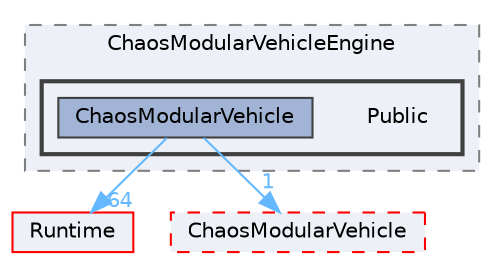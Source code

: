 digraph "Public"
{
 // INTERACTIVE_SVG=YES
 // LATEX_PDF_SIZE
  bgcolor="transparent";
  edge [fontname=Helvetica,fontsize=10,labelfontname=Helvetica,labelfontsize=10];
  node [fontname=Helvetica,fontsize=10,shape=box,height=0.2,width=0.4];
  compound=true
  subgraph clusterdir_5671a0554cb4a61401bdf50be543db36 {
    graph [ bgcolor="#edf0f7", pencolor="grey50", label="ChaosModularVehicleEngine", fontname=Helvetica,fontsize=10 style="filled,dashed", URL="dir_5671a0554cb4a61401bdf50be543db36.html",tooltip=""]
  subgraph clusterdir_942594ef25c69a4d0b088ecd81211ab6 {
    graph [ bgcolor="#edf0f7", pencolor="grey25", label="", fontname=Helvetica,fontsize=10 style="filled,bold", URL="dir_942594ef25c69a4d0b088ecd81211ab6.html",tooltip=""]
    dir_942594ef25c69a4d0b088ecd81211ab6 [shape=plaintext, label="Public"];
  dir_55fa00ae37c8631dfac1e9d94c9f300e [label="ChaosModularVehicle", fillcolor="#a2b4d6", color="grey25", style="filled", URL="dir_55fa00ae37c8631dfac1e9d94c9f300e.html",tooltip=""];
  }
  }
  dir_7536b172fbd480bfd146a1b1acd6856b [label="Runtime", fillcolor="#edf0f7", color="red", style="filled", URL="dir_7536b172fbd480bfd146a1b1acd6856b.html",tooltip=""];
  dir_7d8db0f7da87328fdb0f138308050f68 [label="ChaosModularVehicle", fillcolor="#edf0f7", color="red", style="filled,dashed", URL="dir_7d8db0f7da87328fdb0f138308050f68.html",tooltip=""];
  dir_55fa00ae37c8631dfac1e9d94c9f300e->dir_7536b172fbd480bfd146a1b1acd6856b [headlabel="64", labeldistance=1.5 headhref="dir_000153_000984.html" href="dir_000153_000984.html" color="steelblue1" fontcolor="steelblue1"];
  dir_55fa00ae37c8631dfac1e9d94c9f300e->dir_7d8db0f7da87328fdb0f138308050f68 [headlabel="1", labeldistance=1.5 headhref="dir_000153_000150.html" href="dir_000153_000150.html" color="steelblue1" fontcolor="steelblue1"];
}
